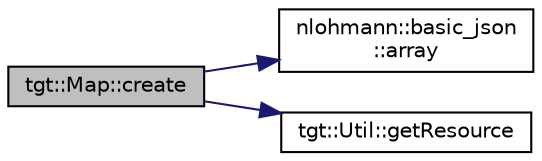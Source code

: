 digraph "tgt::Map::create"
{
 // LATEX_PDF_SIZE
  edge [fontname="Helvetica",fontsize="10",labelfontname="Helvetica",labelfontsize="10"];
  node [fontname="Helvetica",fontsize="10",shape=record];
  rankdir="LR";
  Node1 [label="tgt::Map::create",height=0.2,width=0.4,color="black", fillcolor="grey75", style="filled", fontcolor="black",tooltip=" "];
  Node1 -> Node2 [color="midnightblue",fontsize="10",style="solid",fontname="Helvetica"];
  Node2 [label="nlohmann::basic_json\l::array",height=0.2,width=0.4,color="black", fillcolor="white", style="filled",URL="$classnlohmann_1_1basic__json.html#a2c8d8f5741aedadac8f3bffd8f2ce13e",tooltip="explicitly create an array from an initializer list"];
  Node1 -> Node3 [color="midnightblue",fontsize="10",style="solid",fontname="Helvetica"];
  Node3 [label="tgt::Util::getResource",height=0.2,width=0.4,color="black", fillcolor="white", style="filled",URL="$namespacetgt_1_1_util.html#a7b35e27282551b04fb6b053a928ef175",tooltip=" "];
}
